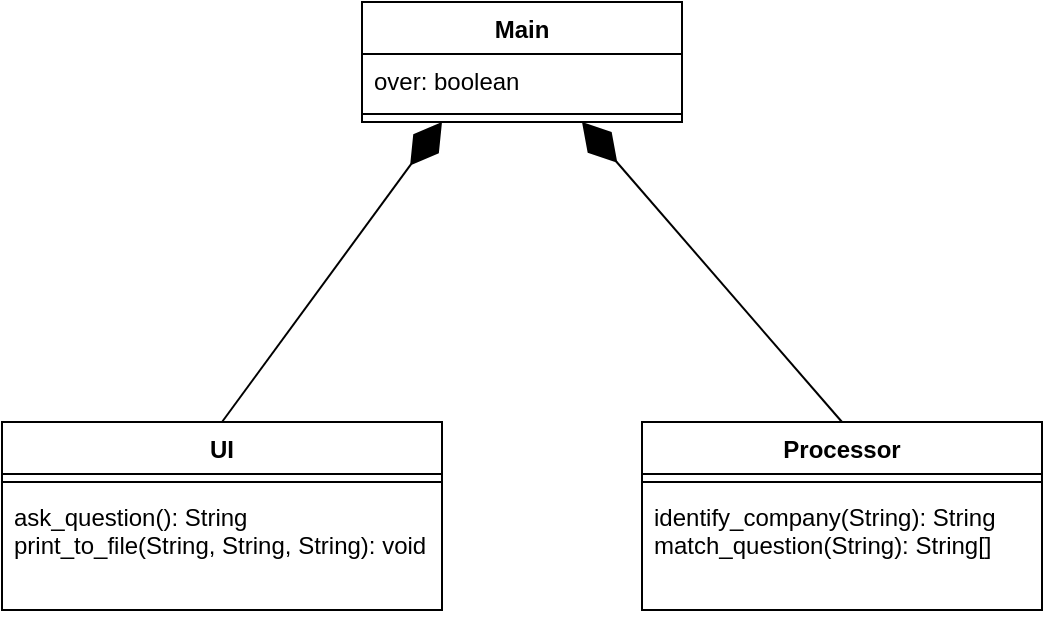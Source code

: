<mxfile version="24.0.0" type="google">
  <diagram name="Page-1" id="T9BUn4qmLUMhTE1IpbNI">
    <mxGraphModel grid="1" page="1" gridSize="10" guides="1" tooltips="1" connect="1" arrows="1" fold="1" pageScale="1" pageWidth="850" pageHeight="1100" math="0" shadow="0">
      <root>
        <mxCell id="0" />
        <mxCell id="1" parent="0" />
        <mxCell id="utvkIO151zFGgINo0U9l-1" value="Main&lt;div&gt;&lt;br/&gt;&lt;/div&gt;" style="swimlane;fontStyle=1;align=center;verticalAlign=top;childLayout=stackLayout;horizontal=1;startSize=26;horizontalStack=0;resizeParent=1;resizeParentMax=0;resizeLast=0;collapsible=1;marginBottom=0;whiteSpace=wrap;html=1;" vertex="1" parent="1">
          <mxGeometry x="300" y="30" width="160" height="60" as="geometry" />
        </mxCell>
        <mxCell id="utvkIO151zFGgINo0U9l-2" value="over: boolean" style="text;strokeColor=none;fillColor=none;align=left;verticalAlign=top;spacingLeft=4;spacingRight=4;overflow=hidden;rotatable=0;points=[[0,0.5],[1,0.5]];portConstraint=eastwest;whiteSpace=wrap;html=1;" vertex="1" parent="utvkIO151zFGgINo0U9l-1">
          <mxGeometry y="26" width="160" height="26" as="geometry" />
        </mxCell>
        <mxCell id="utvkIO151zFGgINo0U9l-3" value="" style="line;strokeWidth=1;fillColor=none;align=left;verticalAlign=middle;spacingTop=-1;spacingLeft=3;spacingRight=3;rotatable=0;labelPosition=right;points=[];portConstraint=eastwest;strokeColor=inherit;" vertex="1" parent="utvkIO151zFGgINo0U9l-1">
          <mxGeometry y="52" width="160" height="8" as="geometry" />
        </mxCell>
        <mxCell id="utvkIO151zFGgINo0U9l-5" value="Processor" style="swimlane;fontStyle=1;align=center;verticalAlign=top;childLayout=stackLayout;horizontal=1;startSize=26;horizontalStack=0;resizeParent=1;resizeParentMax=0;resizeLast=0;collapsible=1;marginBottom=0;whiteSpace=wrap;html=1;" vertex="1" parent="1">
          <mxGeometry x="440" y="240" width="200" height="94" as="geometry" />
        </mxCell>
        <mxCell id="utvkIO151zFGgINo0U9l-7" value="" style="line;strokeWidth=1;fillColor=none;align=left;verticalAlign=middle;spacingTop=-1;spacingLeft=3;spacingRight=3;rotatable=0;labelPosition=right;points=[];portConstraint=eastwest;strokeColor=inherit;" vertex="1" parent="utvkIO151zFGgINo0U9l-5">
          <mxGeometry y="26" width="200" height="8" as="geometry" />
        </mxCell>
        <mxCell id="utvkIO151zFGgINo0U9l-8" value="identify_company(String): String&lt;br&gt;match_question(String): String[]&lt;br&gt;&lt;div&gt;&lt;br&gt;&lt;/div&gt;" style="text;strokeColor=none;fillColor=none;align=left;verticalAlign=top;spacingLeft=4;spacingRight=4;overflow=hidden;rotatable=0;points=[[0,0.5],[1,0.5]];portConstraint=eastwest;whiteSpace=wrap;html=1;" vertex="1" parent="utvkIO151zFGgINo0U9l-5">
          <mxGeometry y="34" width="200" height="60" as="geometry" />
        </mxCell>
        <mxCell id="utvkIO151zFGgINo0U9l-9" value="UI" style="swimlane;fontStyle=1;align=center;verticalAlign=top;childLayout=stackLayout;horizontal=1;startSize=26;horizontalStack=0;resizeParent=1;resizeParentMax=0;resizeLast=0;collapsible=1;marginBottom=0;whiteSpace=wrap;html=1;" vertex="1" parent="1">
          <mxGeometry x="120" y="240" width="220" height="94" as="geometry" />
        </mxCell>
        <mxCell id="utvkIO151zFGgINo0U9l-11" value="" style="line;strokeWidth=1;fillColor=none;align=left;verticalAlign=middle;spacingTop=-1;spacingLeft=3;spacingRight=3;rotatable=0;labelPosition=right;points=[];portConstraint=eastwest;strokeColor=inherit;" vertex="1" parent="utvkIO151zFGgINo0U9l-9">
          <mxGeometry y="26" width="220" height="8" as="geometry" />
        </mxCell>
        <mxCell id="utvkIO151zFGgINo0U9l-12" value="ask_question(): String&lt;br&gt;print_to_file(String, String, String): void" style="text;strokeColor=none;fillColor=none;align=left;verticalAlign=top;spacingLeft=4;spacingRight=4;overflow=hidden;rotatable=0;points=[[0,0.5],[1,0.5]];portConstraint=eastwest;whiteSpace=wrap;html=1;" vertex="1" parent="utvkIO151zFGgINo0U9l-9">
          <mxGeometry y="34" width="220" height="60" as="geometry" />
        </mxCell>
        <mxCell id="utvkIO151zFGgINo0U9l-13" value="" style="endArrow=diamondThin;endFill=1;endSize=24;html=1;rounded=0;exitX=0.5;exitY=0;exitDx=0;exitDy=0;entryX=0.5;entryY=1;entryDx=0;entryDy=0;" edge="1" parent="1" source="utvkIO151zFGgINo0U9l-5">
          <mxGeometry width="160" relative="1" as="geometry">
            <mxPoint x="570" y="240" as="sourcePoint" />
            <mxPoint x="410" y="90" as="targetPoint" />
            <Array as="points" />
          </mxGeometry>
        </mxCell>
        <mxCell id="utvkIO151zFGgINo0U9l-15" value="" style="endArrow=diamondThin;endFill=1;endSize=24;html=1;rounded=0;exitX=0.5;exitY=0;exitDx=0;exitDy=0;entryX=0.5;entryY=1;entryDx=0;entryDy=0;" edge="1" parent="1" source="utvkIO151zFGgINo0U9l-9">
          <mxGeometry width="160" relative="1" as="geometry">
            <mxPoint x="160" y="240" as="sourcePoint" />
            <mxPoint x="340" y="90" as="targetPoint" />
            <Array as="points" />
          </mxGeometry>
        </mxCell>
      </root>
    </mxGraphModel>
  </diagram>
</mxfile>
